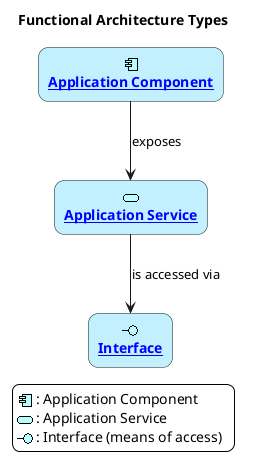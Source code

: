 @startuml
skinparam backgroundcolor transparent
skinparam rectangle<<type>> {
  roundCorner 20
  FontStyle bold
}

skinparam rectangle<<relation>> {
  roundCorner 10
  FontStyle normal
}

sprite $aComponent jar:archimate/application-component
sprite $aService jar:archimate/application-service
sprite $aInterface jar:archimate/application-interface

title Functional Architecture Types

' Define core functional types
rectangle "[[$ Application Component]]" as AppComp <<$aComponent>><<type>> #Application
rectangle "[[$ Application Service]]" as AppService <<$aService>><<type>> #Application
rectangle "[[$ Interface]]" as Interface <<$aInterface>><<type>> #Application

' Define relationships
AppComp -down-> AppService : exposes
AppService -down-> Interface : is accessed via

legend left
<$aComponent> : Application Component  
<$aService> : Application Service  
<$aInterface> : Interface (means of access)  
endlegend
@enduml
